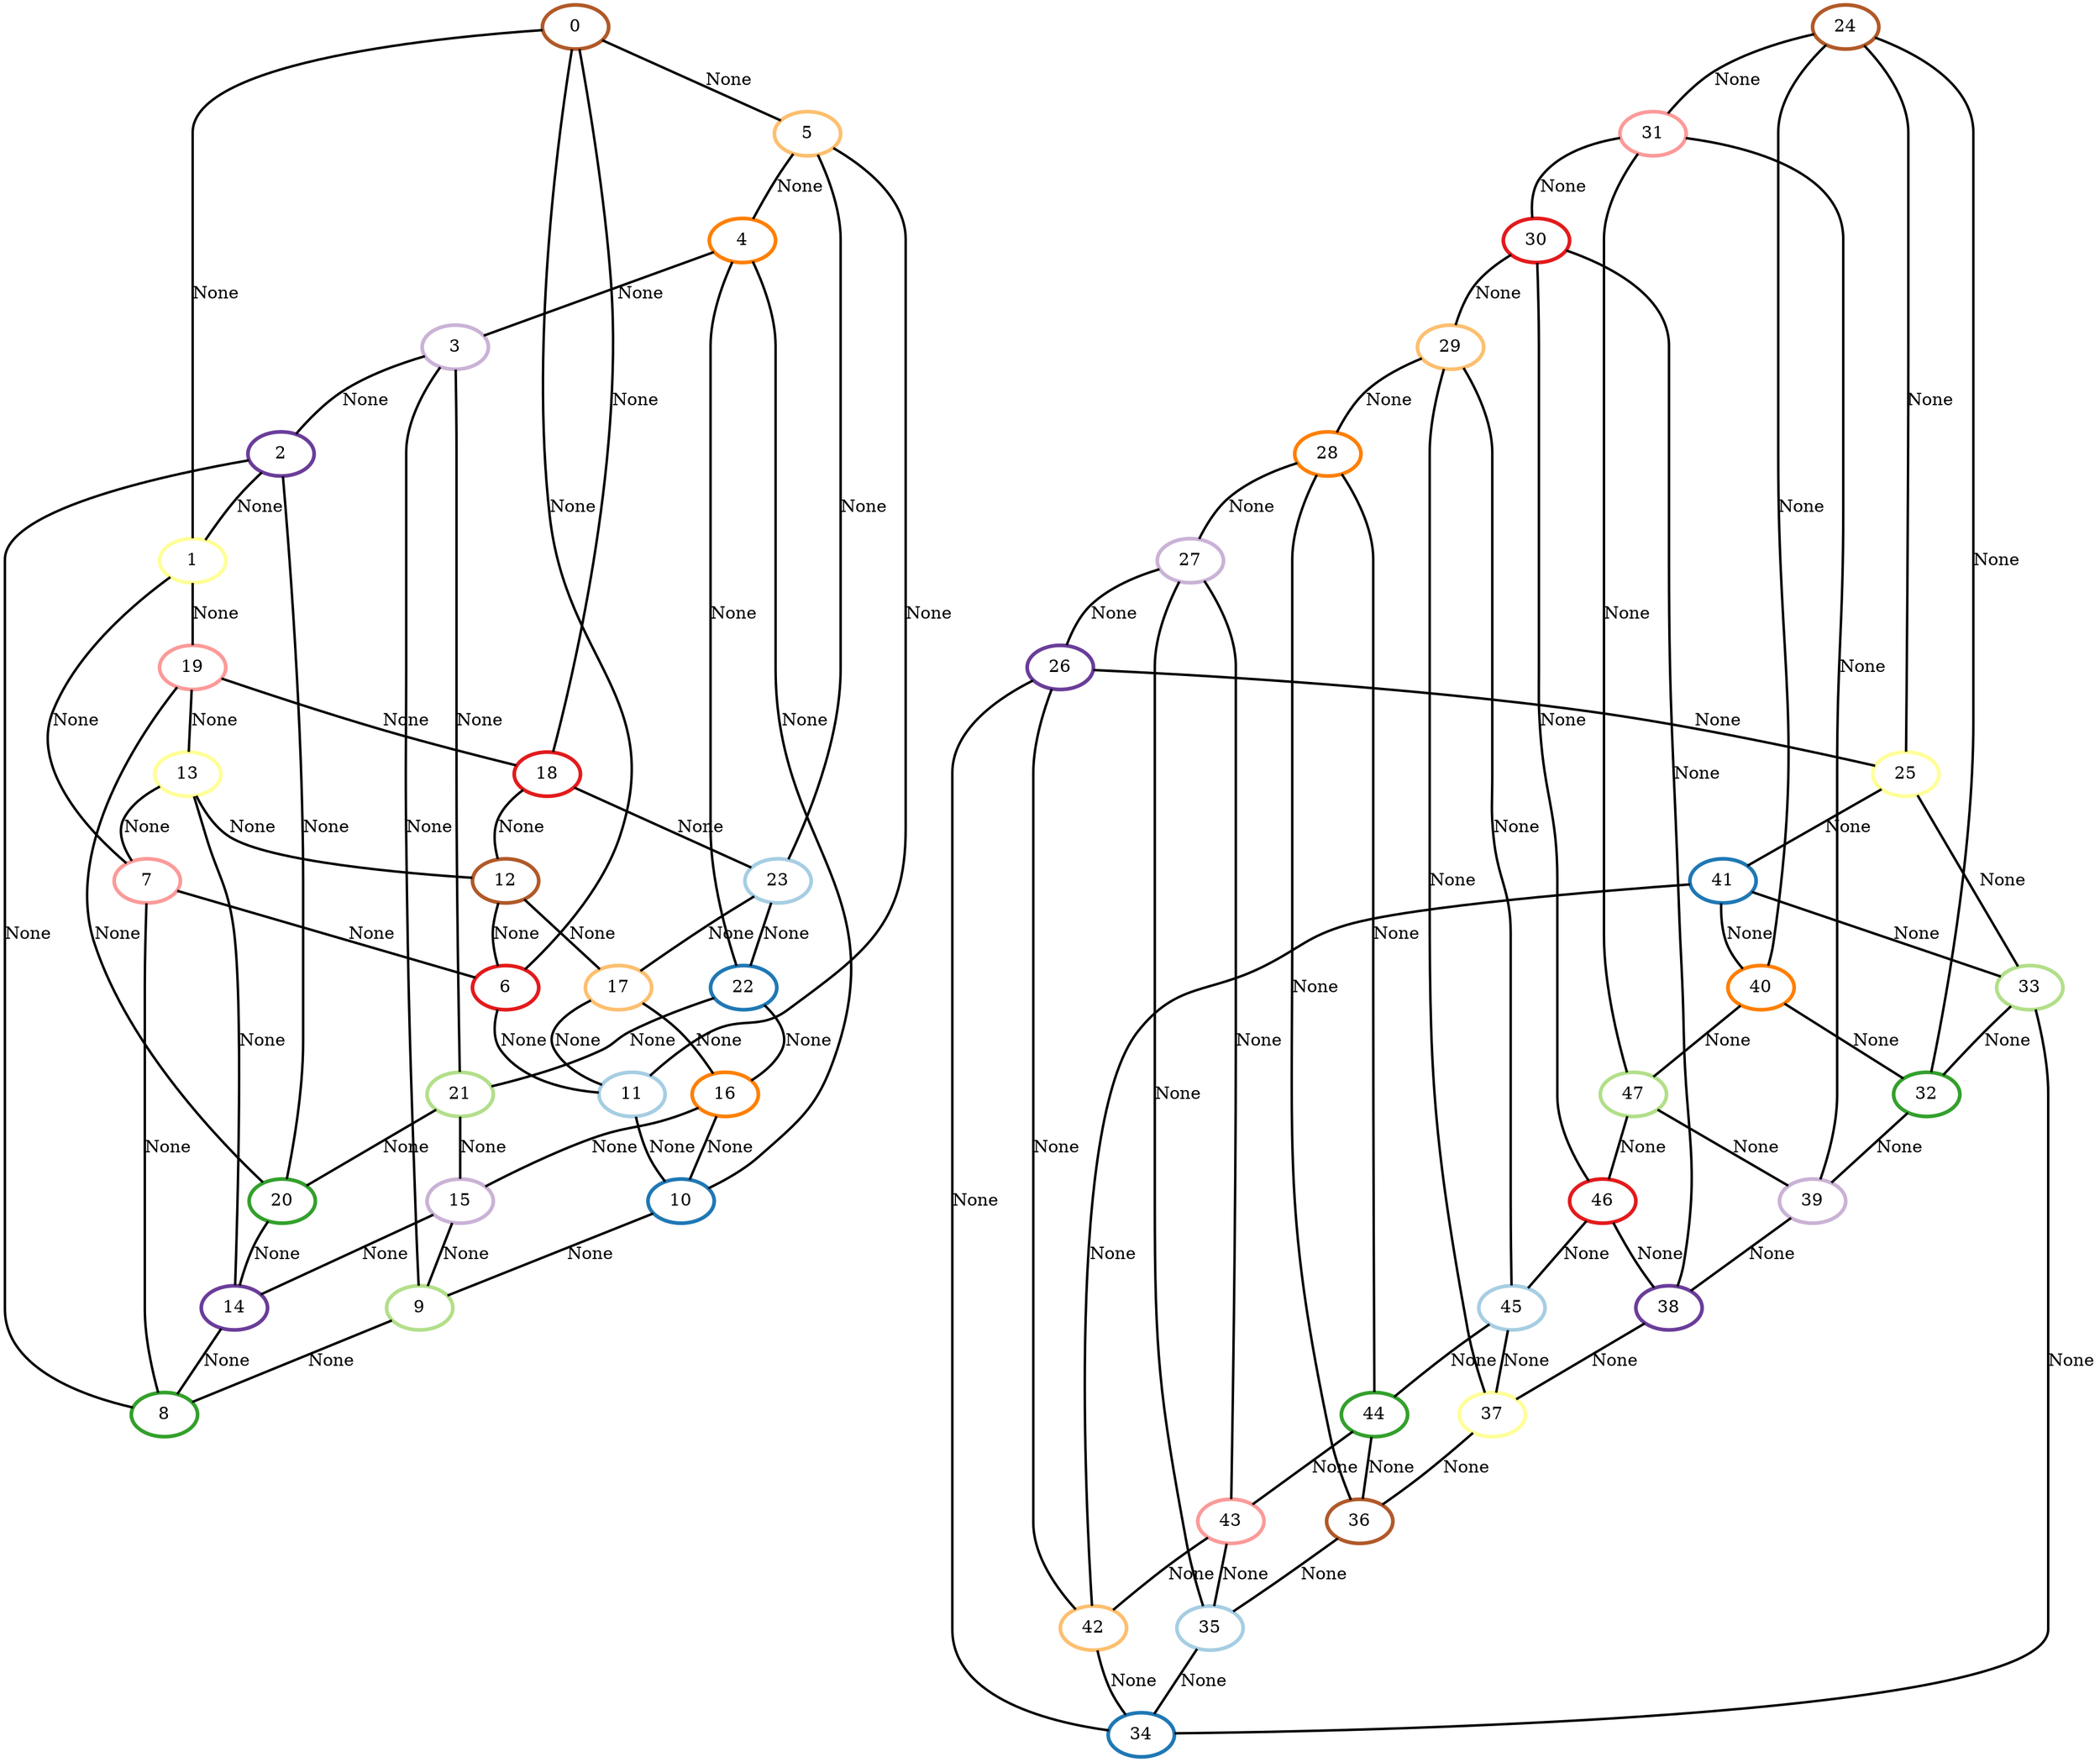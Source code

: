 graph G {
    0 [penwidth=3,label="0",color=12, colorscheme=paired12]
    1 [penwidth=3,label="1",color=11, colorscheme=paired12]
    2 [penwidth=3,label="2",color=10, colorscheme=paired12]
    3 [penwidth=3,label="3",color=9, colorscheme=paired12]
    4 [penwidth=3,label="4",color=8, colorscheme=paired12]
    5 [penwidth=3,label="5",color=7, colorscheme=paired12]
    6 [penwidth=3,label="6",color=6, colorscheme=paired12]
    7 [penwidth=3,label="7",color=5, colorscheme=paired12]
    8 [penwidth=3,label="8",color=4, colorscheme=paired12]
    9 [penwidth=3,label="9",color=3, colorscheme=paired12]
    10 [penwidth=3,label="10",color=2, colorscheme=paired12]
    11 [penwidth=3,label="11",color=1, colorscheme=paired12]
    12 [penwidth=3,label="12",color=12, colorscheme=paired12]
    13 [penwidth=3,label="13",color=11, colorscheme=paired12]
    14 [penwidth=3,label="14",color=10, colorscheme=paired12]
    15 [penwidth=3,label="15",color=9, colorscheme=paired12]
    16 [penwidth=3,label="16",color=8, colorscheme=paired12]
    17 [penwidth=3,label="17",color=7, colorscheme=paired12]
    18 [penwidth=3,label="18",color=6, colorscheme=paired12]
    19 [penwidth=3,label="19",color=5, colorscheme=paired12]
    20 [penwidth=3,label="20",color=4, colorscheme=paired12]
    21 [penwidth=3,label="21",color=3, colorscheme=paired12]
    22 [penwidth=3,label="22",color=2, colorscheme=paired12]
    23 [penwidth=3,label="23",color=1, colorscheme=paired12]
    24 [penwidth=3,label="24",color=12, colorscheme=paired12]
    25 [penwidth=3,label="25",color=11, colorscheme=paired12]
    26 [penwidth=3,label="26",color=10, colorscheme=paired12]
    27 [penwidth=3,label="27",color=9, colorscheme=paired12]
    28 [penwidth=3,label="28",color=8, colorscheme=paired12]
    29 [penwidth=3,label="29",color=7, colorscheme=paired12]
    30 [penwidth=3,label="30",color=6, colorscheme=paired12]
    31 [penwidth=3,label="31",color=5, colorscheme=paired12]
    32 [penwidth=3,label="32",color=4, colorscheme=paired12]
    33 [penwidth=3,label="33",color=3, colorscheme=paired12]
    34 [penwidth=3,label="34",color=2, colorscheme=paired12]
    35 [penwidth=3,label="35",color=1, colorscheme=paired12]
    36 [penwidth=3,label="36",color=12, colorscheme=paired12]
    37 [penwidth=3,label="37",color=11, colorscheme=paired12]
    38 [penwidth=3,label="38",color=10, colorscheme=paired12]
    39 [penwidth=3,label="39",color=9, colorscheme=paired12]
    40 [penwidth=3,label="40",color=8, colorscheme=paired12]
    41 [penwidth=3,label="41",color=2, colorscheme=paired12]
    42 [penwidth=3,label="42",color=7, colorscheme=paired12]
    43 [penwidth=3,label="43",color=5, colorscheme=paired12]
    44 [penwidth=3,label="44",color=4, colorscheme=paired12]
    45 [penwidth=3,label="45",color=1, colorscheme=paired12]
    46 [penwidth=3,label="46",color=6, colorscheme=paired12]
    47 [penwidth=3,label="47",color=3, colorscheme=paired12]

    1--0 [penwidth=2,label="None"]
    2--1 [penwidth=2,label="None"]
    3--2 [penwidth=2,label="None"]
    4--3 [penwidth=2,label="None"]
    5--4 [penwidth=2,label="None"]
    0--5 [penwidth=2,label="None"]
    7--6 [penwidth=2,label="None"]
    8--7 [penwidth=2,label="None"]
    9--8 [penwidth=2,label="None"]
    10--9 [penwidth=2,label="None"]
    11--10 [penwidth=2,label="None"]
    6--11 [penwidth=2,label="None"]
    13--12 [penwidth=2,label="None"]
    14--13 [penwidth=2,label="None"]
    15--14 [penwidth=2,label="None"]
    16--15 [penwidth=2,label="None"]
    17--16 [penwidth=2,label="None"]
    12--17 [penwidth=2,label="None"]
    19--18 [penwidth=2,label="None"]
    20--19 [penwidth=2,label="None"]
    21--20 [penwidth=2,label="None"]
    22--21 [penwidth=2,label="None"]
    23--22 [penwidth=2,label="None"]
    18--23 [penwidth=2,label="None"]
    6--0 [penwidth=2,label="None"]
    12--6 [penwidth=2,label="None"]
    18--12 [penwidth=2,label="None"]
    0--18 [penwidth=2,label="None"]
    7--1 [penwidth=2,label="None"]
    13--7 [penwidth=2,label="None"]
    19--13 [penwidth=2,label="None"]
    1--19 [penwidth=2,label="None"]
    8--2 [penwidth=2,label="None"]
    14--8 [penwidth=2,label="None"]
    20--14 [penwidth=2,label="None"]
    2--20 [penwidth=2,label="None"]
    9--3 [penwidth=2,label="None"]
    15--9 [penwidth=2,label="None"]
    21--15 [penwidth=2,label="None"]
    3--21 [penwidth=2,label="None"]
    10--4 [penwidth=2,label="None"]
    16--10 [penwidth=2,label="None"]
    22--16 [penwidth=2,label="None"]
    4--22 [penwidth=2,label="None"]
    11--5 [penwidth=2,label="None"]
    17--11 [penwidth=2,label="None"]
    23--17 [penwidth=2,label="None"]
    5--23 [penwidth=2,label="None"]
    25--24 [penwidth=2,label="None"]
    26--25 [penwidth=2,label="None"]
    27--26 [penwidth=2,label="None"]
    28--27 [penwidth=2,label="None"]
    29--28 [penwidth=2,label="None"]
    30--29 [penwidth=2,label="None"]
    31--30 [penwidth=2,label="None"]
    24--31 [penwidth=2,label="None"]
    33--32 [penwidth=2,label="None"]
    34--33 [penwidth=2,label="None"]
    35--34 [penwidth=2,label="None"]
    36--35 [penwidth=2,label="None"]
    37--36 [penwidth=2,label="None"]
    38--37 [penwidth=2,label="None"]
    39--38 [penwidth=2,label="None"]
    32--39 [penwidth=2,label="None"]
    41--40 [penwidth=2,label="None"]
    42--41 [penwidth=2,label="None"]
    43--42 [penwidth=2,label="None"]
    44--43 [penwidth=2,label="None"]
    45--44 [penwidth=2,label="None"]
    46--45 [penwidth=2,label="None"]
    47--46 [penwidth=2,label="None"]
    40--47 [penwidth=2,label="None"]
    32--24 [penwidth=2,label="None"]
    40--32 [penwidth=2,label="None"]
    24--40 [penwidth=2,label="None"]
    33--25 [penwidth=2,label="None"]
    41--33 [penwidth=2,label="None"]
    25--41 [penwidth=2,label="None"]
    34--26 [penwidth=2,label="None"]
    42--34 [penwidth=2,label="None"]
    26--42 [penwidth=2,label="None"]
    35--27 [penwidth=2,label="None"]
    43--35 [penwidth=2,label="None"]
    27--43 [penwidth=2,label="None"]
    36--28 [penwidth=2,label="None"]
    44--36 [penwidth=2,label="None"]
    28--44 [penwidth=2,label="None"]
    37--29 [penwidth=2,label="None"]
    45--37 [penwidth=2,label="None"]
    29--45 [penwidth=2,label="None"]
    38--30 [penwidth=2,label="None"]
    46--38 [penwidth=2,label="None"]
    30--46 [penwidth=2,label="None"]
    39--31 [penwidth=2,label="None"]
    47--39 [penwidth=2,label="None"]
    31--47 [penwidth=2,label="None"]
}